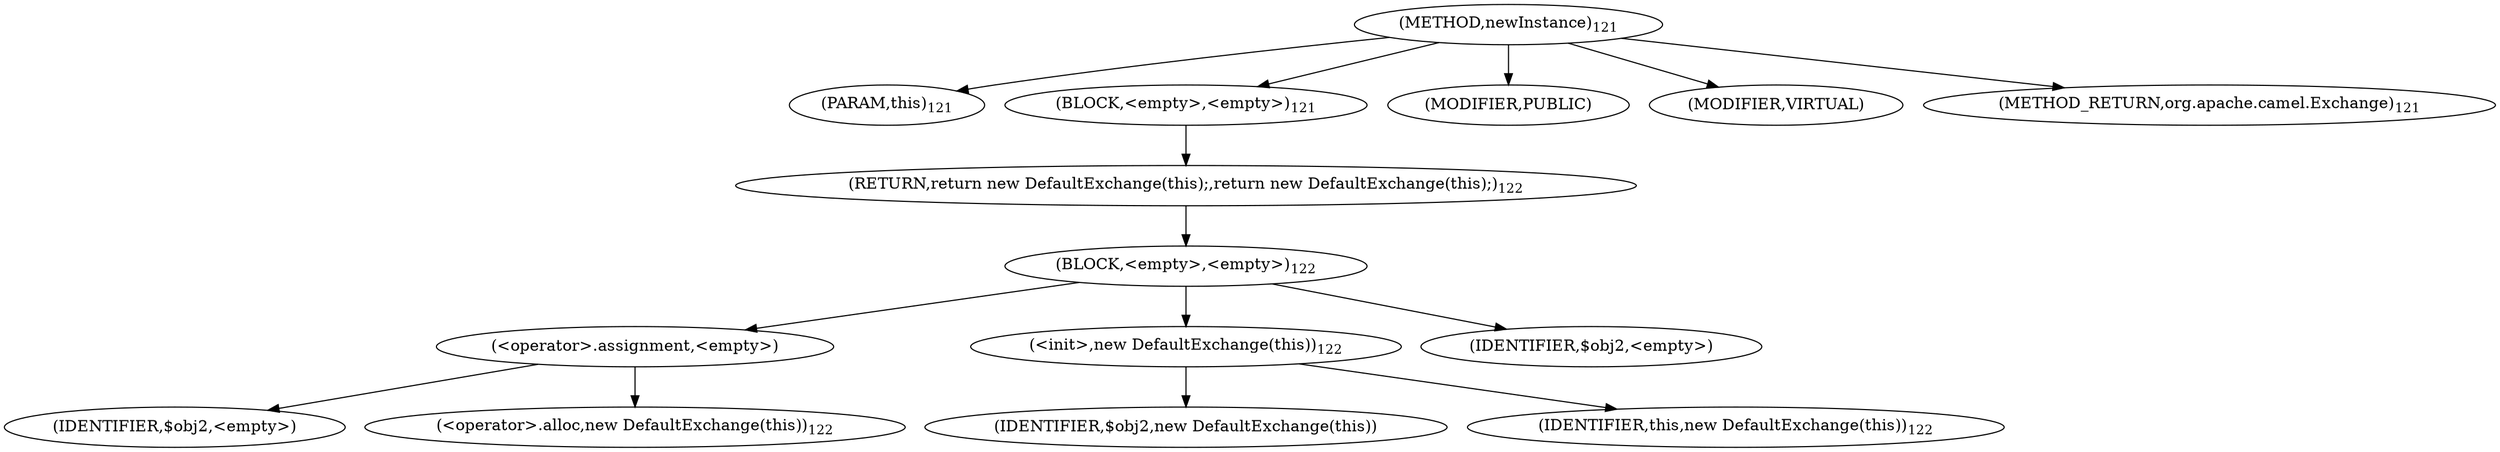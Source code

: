 digraph "newInstance" {  
"356" [label = <(METHOD,newInstance)<SUB>121</SUB>> ]
"28" [label = <(PARAM,this)<SUB>121</SUB>> ]
"357" [label = <(BLOCK,&lt;empty&gt;,&lt;empty&gt;)<SUB>121</SUB>> ]
"358" [label = <(RETURN,return new DefaultExchange(this);,return new DefaultExchange(this);)<SUB>122</SUB>> ]
"359" [label = <(BLOCK,&lt;empty&gt;,&lt;empty&gt;)<SUB>122</SUB>> ]
"360" [label = <(&lt;operator&gt;.assignment,&lt;empty&gt;)> ]
"361" [label = <(IDENTIFIER,$obj2,&lt;empty&gt;)> ]
"362" [label = <(&lt;operator&gt;.alloc,new DefaultExchange(this))<SUB>122</SUB>> ]
"363" [label = <(&lt;init&gt;,new DefaultExchange(this))<SUB>122</SUB>> ]
"364" [label = <(IDENTIFIER,$obj2,new DefaultExchange(this))> ]
"27" [label = <(IDENTIFIER,this,new DefaultExchange(this))<SUB>122</SUB>> ]
"365" [label = <(IDENTIFIER,$obj2,&lt;empty&gt;)> ]
"366" [label = <(MODIFIER,PUBLIC)> ]
"367" [label = <(MODIFIER,VIRTUAL)> ]
"368" [label = <(METHOD_RETURN,org.apache.camel.Exchange)<SUB>121</SUB>> ]
  "356" -> "28" 
  "356" -> "357" 
  "356" -> "366" 
  "356" -> "367" 
  "356" -> "368" 
  "357" -> "358" 
  "358" -> "359" 
  "359" -> "360" 
  "359" -> "363" 
  "359" -> "365" 
  "360" -> "361" 
  "360" -> "362" 
  "363" -> "364" 
  "363" -> "27" 
}
